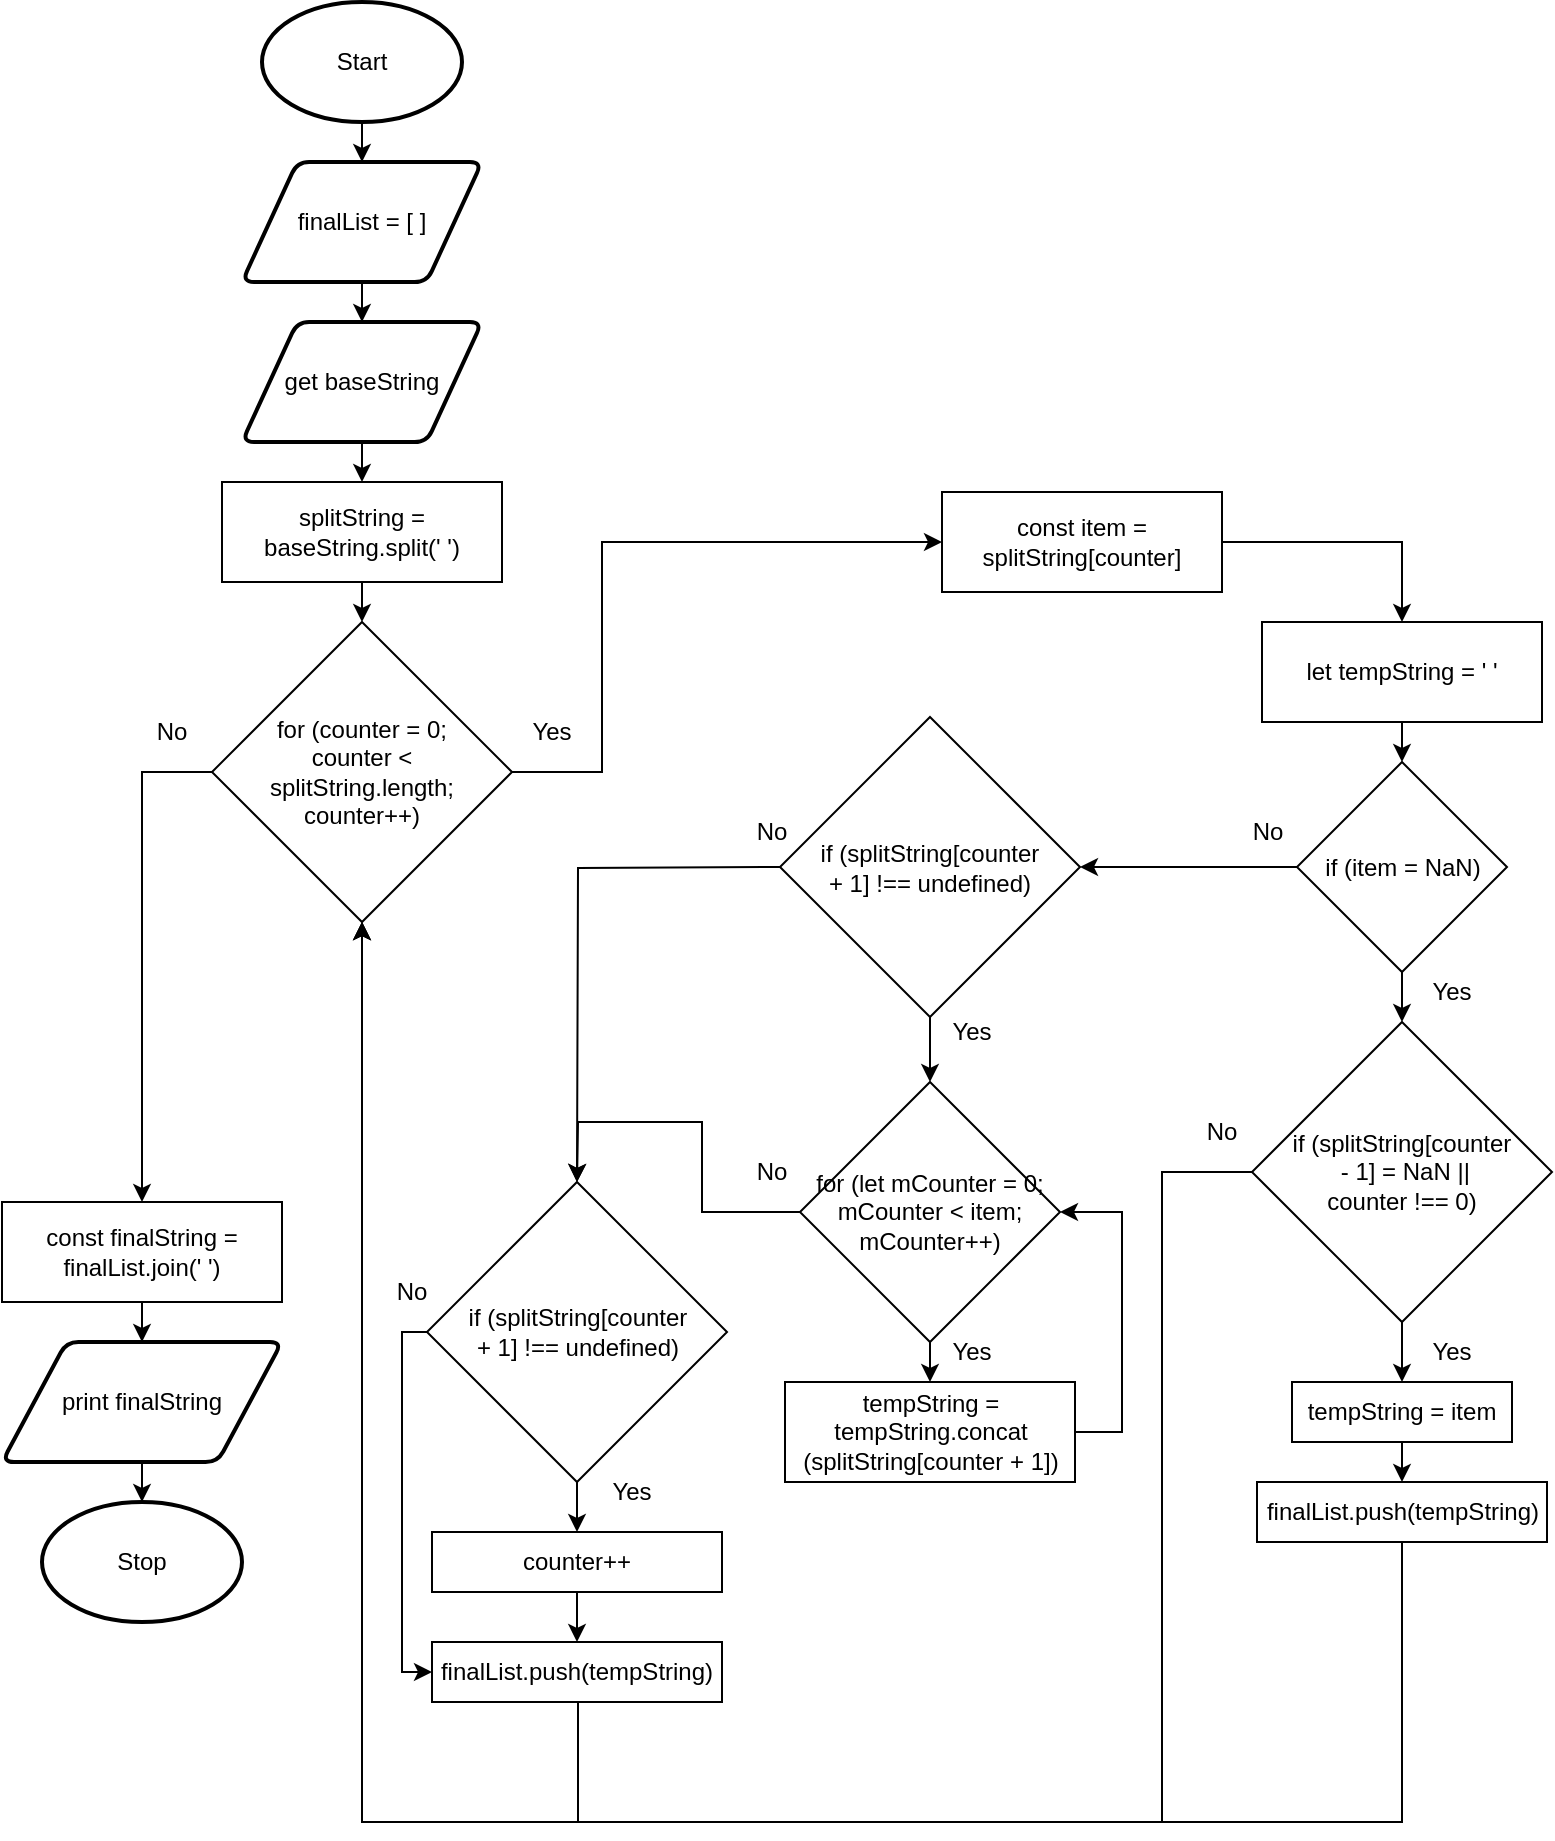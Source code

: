 <mxfile>
    <diagram id="q7JZCSy0gCoaakLFXjkL" name="Page-1">
        <mxGraphModel dx="1023" dy="683" grid="1" gridSize="10" guides="1" tooltips="1" connect="1" arrows="1" fold="1" page="1" pageScale="1" pageWidth="827" pageHeight="1169" math="0" shadow="0">
            <root>
                <mxCell id="0"/>
                <mxCell id="1" parent="0"/>
                <mxCell id="51" style="edgeStyle=none;html=1;exitX=0.5;exitY=1;exitDx=0;exitDy=0;exitPerimeter=0;entryX=0.5;entryY=0;entryDx=0;entryDy=0;" edge="1" parent="1" source="19" target="50">
                    <mxGeometry relative="1" as="geometry"/>
                </mxCell>
                <mxCell id="19" value="Start" style="strokeWidth=2;html=1;shape=mxgraph.flowchart.start_1;whiteSpace=wrap;" parent="1" vertex="1">
                    <mxGeometry x="150" y="10" width="100" height="60" as="geometry"/>
                </mxCell>
                <mxCell id="54" style="edgeStyle=none;html=1;exitX=0.5;exitY=1;exitDx=0;exitDy=0;entryX=0.5;entryY=0;entryDx=0;entryDy=0;" edge="1" parent="1" source="21" target="29">
                    <mxGeometry relative="1" as="geometry"/>
                </mxCell>
                <mxCell id="21" value="get baseString" style="shape=parallelogram;html=1;strokeWidth=2;perimeter=parallelogramPerimeter;whiteSpace=wrap;rounded=1;arcSize=12;size=0.23;" parent="1" vertex="1">
                    <mxGeometry x="140" y="170" width="120" height="60" as="geometry"/>
                </mxCell>
                <mxCell id="22" value="Stop" style="strokeWidth=2;html=1;shape=mxgraph.flowchart.start_1;whiteSpace=wrap;" parent="1" vertex="1">
                    <mxGeometry x="40" y="760" width="100" height="60" as="geometry"/>
                </mxCell>
                <mxCell id="55" style="edgeStyle=none;html=1;exitX=0.5;exitY=1;exitDx=0;exitDy=0;entryX=0.5;entryY=0;entryDx=0;entryDy=0;" edge="1" parent="1" source="29" target="53">
                    <mxGeometry relative="1" as="geometry"/>
                </mxCell>
                <mxCell id="29" value="splitString = baseString.split(' ')" style="rounded=0;whiteSpace=wrap;html=1;" parent="1" vertex="1">
                    <mxGeometry x="130" y="250" width="140" height="50" as="geometry"/>
                </mxCell>
                <mxCell id="66" style="edgeStyle=none;rounded=0;html=1;exitX=0.5;exitY=1;exitDx=0;exitDy=0;entryX=0.5;entryY=0;entryDx=0;entryDy=0;entryPerimeter=0;" edge="1" parent="1" source="31" target="22">
                    <mxGeometry relative="1" as="geometry"/>
                </mxCell>
                <mxCell id="31" value="print finalString" style="shape=parallelogram;html=1;strokeWidth=2;perimeter=parallelogramPerimeter;whiteSpace=wrap;rounded=1;arcSize=12;size=0.23;" parent="1" vertex="1">
                    <mxGeometry x="20" y="680" width="140" height="60" as="geometry"/>
                </mxCell>
                <mxCell id="52" style="edgeStyle=none;html=1;exitX=0.5;exitY=1;exitDx=0;exitDy=0;entryX=0.5;entryY=0;entryDx=0;entryDy=0;" edge="1" parent="1" source="50" target="21">
                    <mxGeometry relative="1" as="geometry"/>
                </mxCell>
                <mxCell id="50" value="finalList = [ ]" style="shape=parallelogram;html=1;strokeWidth=2;perimeter=parallelogramPerimeter;whiteSpace=wrap;rounded=1;arcSize=12;size=0.23;" vertex="1" parent="1">
                    <mxGeometry x="140" y="90" width="120" height="60" as="geometry"/>
                </mxCell>
                <mxCell id="59" style="edgeStyle=none;rounded=0;html=1;exitX=1;exitY=0.5;exitDx=0;exitDy=0;entryX=0;entryY=0.5;entryDx=0;entryDy=0;" edge="1" parent="1" source="53" target="60">
                    <mxGeometry relative="1" as="geometry">
                        <mxPoint x="320" y="395" as="targetPoint"/>
                        <Array as="points">
                            <mxPoint x="320" y="395"/>
                            <mxPoint x="320" y="280"/>
                        </Array>
                    </mxGeometry>
                </mxCell>
                <mxCell id="64" style="edgeStyle=none;rounded=0;html=1;exitX=0;exitY=0.5;exitDx=0;exitDy=0;entryX=0.5;entryY=0;entryDx=0;entryDy=0;" edge="1" parent="1" source="53" target="63">
                    <mxGeometry relative="1" as="geometry">
                        <Array as="points">
                            <mxPoint x="90" y="395"/>
                        </Array>
                    </mxGeometry>
                </mxCell>
                <mxCell id="53" value="for (counter = 0; &lt;br&gt;counter &amp;lt; &lt;br&gt;splitString.length; counter++)" style="rhombus;whiteSpace=wrap;html=1;" vertex="1" parent="1">
                    <mxGeometry x="125" y="320" width="150" height="150" as="geometry"/>
                </mxCell>
                <mxCell id="57" value="No" style="text;html=1;strokeColor=none;fillColor=none;align=center;verticalAlign=middle;whiteSpace=wrap;rounded=0;" vertex="1" parent="1">
                    <mxGeometry x="90" y="360" width="30" height="30" as="geometry"/>
                </mxCell>
                <mxCell id="58" value="Yes" style="text;html=1;strokeColor=none;fillColor=none;align=center;verticalAlign=middle;whiteSpace=wrap;rounded=0;" vertex="1" parent="1">
                    <mxGeometry x="280" y="360" width="30" height="30" as="geometry"/>
                </mxCell>
                <mxCell id="61" style="edgeStyle=none;rounded=0;html=1;exitX=1;exitY=0.5;exitDx=0;exitDy=0;" edge="1" parent="1" source="60">
                    <mxGeometry relative="1" as="geometry">
                        <mxPoint x="720" y="320" as="targetPoint"/>
                        <Array as="points">
                            <mxPoint x="720" y="280"/>
                        </Array>
                    </mxGeometry>
                </mxCell>
                <mxCell id="60" value="const item = splitString[counter]" style="rounded=0;whiteSpace=wrap;html=1;" vertex="1" parent="1">
                    <mxGeometry x="490" y="255" width="140" height="50" as="geometry"/>
                </mxCell>
                <mxCell id="69" style="edgeStyle=none;rounded=0;html=1;exitX=0.5;exitY=1;exitDx=0;exitDy=0;entryX=0.5;entryY=0;entryDx=0;entryDy=0;" edge="1" parent="1" source="62" target="68">
                    <mxGeometry relative="1" as="geometry"/>
                </mxCell>
                <mxCell id="62" value="let tempString = ' '" style="rounded=0;whiteSpace=wrap;html=1;" vertex="1" parent="1">
                    <mxGeometry x="650" y="320" width="140" height="50" as="geometry"/>
                </mxCell>
                <mxCell id="65" style="edgeStyle=none;rounded=0;html=1;exitX=0.5;exitY=1;exitDx=0;exitDy=0;entryX=0.5;entryY=0;entryDx=0;entryDy=0;" edge="1" parent="1" source="63" target="31">
                    <mxGeometry relative="1" as="geometry"/>
                </mxCell>
                <mxCell id="63" value="const finalString = finalList.join(' ')" style="rounded=0;whiteSpace=wrap;html=1;" vertex="1" parent="1">
                    <mxGeometry x="20" y="610" width="140" height="50" as="geometry"/>
                </mxCell>
                <mxCell id="70" style="edgeStyle=none;rounded=0;html=1;exitX=0.5;exitY=1;exitDx=0;exitDy=0;entryX=0.5;entryY=0;entryDx=0;entryDy=0;" edge="1" parent="1" source="68" target="74">
                    <mxGeometry relative="1" as="geometry">
                        <mxPoint x="720" y="520" as="targetPoint"/>
                    </mxGeometry>
                </mxCell>
                <mxCell id="72" style="edgeStyle=none;rounded=0;html=1;exitX=0;exitY=0.5;exitDx=0;exitDy=0;entryX=1;entryY=0.5;entryDx=0;entryDy=0;" edge="1" parent="1" source="68" target="75">
                    <mxGeometry relative="1" as="geometry">
                        <mxPoint x="570" y="443" as="targetPoint"/>
                    </mxGeometry>
                </mxCell>
                <mxCell id="68" value="if (item = NaN)" style="rhombus;whiteSpace=wrap;html=1;" vertex="1" parent="1">
                    <mxGeometry x="667.5" y="390" width="105" height="105" as="geometry"/>
                </mxCell>
                <mxCell id="71" value="Yes" style="text;html=1;strokeColor=none;fillColor=none;align=center;verticalAlign=middle;whiteSpace=wrap;rounded=0;" vertex="1" parent="1">
                    <mxGeometry x="730" y="490" width="30" height="30" as="geometry"/>
                </mxCell>
                <mxCell id="73" value="No" style="text;html=1;strokeColor=none;fillColor=none;align=center;verticalAlign=middle;whiteSpace=wrap;rounded=0;" vertex="1" parent="1">
                    <mxGeometry x="637.5" y="410" width="30" height="30" as="geometry"/>
                </mxCell>
                <mxCell id="76" style="edgeStyle=none;rounded=0;html=1;exitX=0;exitY=0.5;exitDx=0;exitDy=0;entryX=0.5;entryY=1;entryDx=0;entryDy=0;" edge="1" parent="1" source="74" target="53">
                    <mxGeometry relative="1" as="geometry">
                        <Array as="points">
                            <mxPoint x="600" y="595"/>
                            <mxPoint x="600" y="690"/>
                            <mxPoint x="600" y="920"/>
                            <mxPoint x="200" y="920"/>
                        </Array>
                    </mxGeometry>
                </mxCell>
                <mxCell id="80" style="edgeStyle=none;rounded=0;html=1;exitX=0.5;exitY=1;exitDx=0;exitDy=0;entryX=0.5;entryY=0;entryDx=0;entryDy=0;" edge="1" parent="1" source="74" target="79">
                    <mxGeometry relative="1" as="geometry"/>
                </mxCell>
                <mxCell id="74" value="if (splitString[counter&lt;br&gt;&amp;nbsp;- 1] = NaN || &lt;br&gt;counter !== 0)" style="rhombus;whiteSpace=wrap;html=1;" vertex="1" parent="1">
                    <mxGeometry x="645" y="520" width="150" height="150" as="geometry"/>
                </mxCell>
                <mxCell id="84" style="edgeStyle=none;rounded=0;html=1;exitX=0.5;exitY=1;exitDx=0;exitDy=0;" edge="1" parent="1" source="75">
                    <mxGeometry relative="1" as="geometry">
                        <mxPoint x="484" y="550" as="targetPoint"/>
                    </mxGeometry>
                </mxCell>
                <mxCell id="87" style="edgeStyle=none;rounded=0;html=1;exitX=0;exitY=0.5;exitDx=0;exitDy=0;entryX=0.5;entryY=0;entryDx=0;entryDy=0;" edge="1" parent="1" source="75" target="85">
                    <mxGeometry relative="1" as="geometry">
                        <Array as="points">
                            <mxPoint x="308" y="443"/>
                        </Array>
                    </mxGeometry>
                </mxCell>
                <mxCell id="75" value="if (splitString[counter &lt;br&gt;+ 1] !== undefined)" style="rhombus;whiteSpace=wrap;html=1;" vertex="1" parent="1">
                    <mxGeometry x="409" y="367.5" width="150" height="150" as="geometry"/>
                </mxCell>
                <mxCell id="77" value="No" style="text;html=1;strokeColor=none;fillColor=none;align=center;verticalAlign=middle;whiteSpace=wrap;rounded=0;" vertex="1" parent="1">
                    <mxGeometry x="615" y="560" width="30" height="30" as="geometry"/>
                </mxCell>
                <mxCell id="78" value="Yes" style="text;html=1;strokeColor=none;fillColor=none;align=center;verticalAlign=middle;whiteSpace=wrap;rounded=0;" vertex="1" parent="1">
                    <mxGeometry x="730" y="670" width="30" height="30" as="geometry"/>
                </mxCell>
                <mxCell id="82" style="edgeStyle=none;rounded=0;html=1;exitX=0.5;exitY=1;exitDx=0;exitDy=0;entryX=0.5;entryY=0;entryDx=0;entryDy=0;" edge="1" parent="1" source="79" target="81">
                    <mxGeometry relative="1" as="geometry"/>
                </mxCell>
                <mxCell id="79" value="tempString = item" style="rounded=0;whiteSpace=wrap;html=1;" vertex="1" parent="1">
                    <mxGeometry x="665" y="700" width="110" height="30" as="geometry"/>
                </mxCell>
                <mxCell id="83" style="edgeStyle=none;rounded=0;html=1;exitX=0.5;exitY=1;exitDx=0;exitDy=0;entryX=0.5;entryY=1;entryDx=0;entryDy=0;" edge="1" parent="1" source="81" target="53">
                    <mxGeometry relative="1" as="geometry">
                        <Array as="points">
                            <mxPoint x="720" y="920"/>
                            <mxPoint x="200" y="920"/>
                        </Array>
                    </mxGeometry>
                </mxCell>
                <mxCell id="81" value="finalList.push(tempString)" style="rounded=0;whiteSpace=wrap;html=1;" vertex="1" parent="1">
                    <mxGeometry x="647.5" y="750" width="145" height="30" as="geometry"/>
                </mxCell>
                <mxCell id="89" style="edgeStyle=none;rounded=0;html=1;exitX=0;exitY=0.5;exitDx=0;exitDy=0;entryX=0;entryY=0.5;entryDx=0;entryDy=0;" edge="1" parent="1" source="85" target="90">
                    <mxGeometry relative="1" as="geometry">
                        <mxPoint x="230.333" y="840" as="targetPoint"/>
                        <Array as="points">
                            <mxPoint x="220" y="675"/>
                            <mxPoint x="220" y="845"/>
                        </Array>
                    </mxGeometry>
                </mxCell>
                <mxCell id="94" style="edgeStyle=none;rounded=0;html=1;exitX=0.5;exitY=1;exitDx=0;exitDy=0;entryX=0.5;entryY=0;entryDx=0;entryDy=0;" edge="1" parent="1" source="85" target="93">
                    <mxGeometry relative="1" as="geometry"/>
                </mxCell>
                <mxCell id="85" value="if (splitString[counter &lt;br&gt;+ 1] !== undefined)" style="rhombus;whiteSpace=wrap;html=1;" vertex="1" parent="1">
                    <mxGeometry x="232.5" y="600" width="150" height="150" as="geometry"/>
                </mxCell>
                <mxCell id="86" value="No" style="text;html=1;strokeColor=none;fillColor=none;align=center;verticalAlign=middle;whiteSpace=wrap;rounded=0;" vertex="1" parent="1">
                    <mxGeometry x="390" y="410" width="30" height="30" as="geometry"/>
                </mxCell>
                <mxCell id="88" value="Yes" style="text;html=1;strokeColor=none;fillColor=none;align=center;verticalAlign=middle;whiteSpace=wrap;rounded=0;" vertex="1" parent="1">
                    <mxGeometry x="490" y="510" width="30" height="30" as="geometry"/>
                </mxCell>
                <mxCell id="92" style="edgeStyle=none;rounded=0;html=1;entryX=0.5;entryY=1;entryDx=0;entryDy=0;" edge="1" parent="1" target="53">
                    <mxGeometry relative="1" as="geometry">
                        <mxPoint x="308" y="860" as="sourcePoint"/>
                        <Array as="points">
                            <mxPoint x="308" y="920"/>
                            <mxPoint x="200" y="920"/>
                        </Array>
                    </mxGeometry>
                </mxCell>
                <mxCell id="90" value="finalList.push(tempString)" style="rounded=0;whiteSpace=wrap;html=1;" vertex="1" parent="1">
                    <mxGeometry x="235" y="830" width="145" height="30" as="geometry"/>
                </mxCell>
                <mxCell id="95" style="edgeStyle=none;rounded=0;html=1;exitX=0.5;exitY=1;exitDx=0;exitDy=0;entryX=0.5;entryY=0;entryDx=0;entryDy=0;" edge="1" parent="1" source="93" target="90">
                    <mxGeometry relative="1" as="geometry"/>
                </mxCell>
                <mxCell id="93" value="counter++" style="rounded=0;whiteSpace=wrap;html=1;" vertex="1" parent="1">
                    <mxGeometry x="235" y="775" width="145" height="30" as="geometry"/>
                </mxCell>
                <mxCell id="96" value="No" style="text;html=1;strokeColor=none;fillColor=none;align=center;verticalAlign=middle;whiteSpace=wrap;rounded=0;" vertex="1" parent="1">
                    <mxGeometry x="210" y="640" width="30" height="30" as="geometry"/>
                </mxCell>
                <mxCell id="97" value="Yes" style="text;html=1;strokeColor=none;fillColor=none;align=center;verticalAlign=middle;whiteSpace=wrap;rounded=0;" vertex="1" parent="1">
                    <mxGeometry x="320" y="740" width="30" height="30" as="geometry"/>
                </mxCell>
                <mxCell id="100" style="edgeStyle=none;rounded=0;html=1;exitX=0.5;exitY=1;exitDx=0;exitDy=0;entryX=0.5;entryY=0;entryDx=0;entryDy=0;" edge="1" parent="1" source="98" target="99">
                    <mxGeometry relative="1" as="geometry"/>
                </mxCell>
                <mxCell id="104" style="edgeStyle=none;rounded=0;html=1;exitX=0;exitY=0.5;exitDx=0;exitDy=0;entryX=0.5;entryY=0;entryDx=0;entryDy=0;" edge="1" parent="1" source="98" target="85">
                    <mxGeometry relative="1" as="geometry">
                        <Array as="points">
                            <mxPoint x="370" y="615"/>
                            <mxPoint x="370" y="570"/>
                            <mxPoint x="308" y="570"/>
                        </Array>
                    </mxGeometry>
                </mxCell>
                <mxCell id="98" value="for (let mCounter = 0; mCounter &amp;lt; item; mCounter++)" style="rhombus;whiteSpace=wrap;html=1;" vertex="1" parent="1">
                    <mxGeometry x="419" y="550" width="130" height="130" as="geometry"/>
                </mxCell>
                <mxCell id="101" style="edgeStyle=none;rounded=0;html=1;exitX=1;exitY=0.5;exitDx=0;exitDy=0;entryX=1;entryY=0.5;entryDx=0;entryDy=0;" edge="1" parent="1" source="99" target="98">
                    <mxGeometry relative="1" as="geometry">
                        <Array as="points">
                            <mxPoint x="580" y="725"/>
                            <mxPoint x="580" y="615"/>
                        </Array>
                    </mxGeometry>
                </mxCell>
                <mxCell id="99" value="tempString = tempString.concat&lt;br&gt;(splitString[counter + 1])" style="rounded=0;whiteSpace=wrap;html=1;" vertex="1" parent="1">
                    <mxGeometry x="411.5" y="700" width="145" height="50" as="geometry"/>
                </mxCell>
                <mxCell id="102" value="Yes" style="text;html=1;strokeColor=none;fillColor=none;align=center;verticalAlign=middle;whiteSpace=wrap;rounded=0;" vertex="1" parent="1">
                    <mxGeometry x="490" y="670" width="30" height="30" as="geometry"/>
                </mxCell>
                <mxCell id="103" value="No" style="text;html=1;strokeColor=none;fillColor=none;align=center;verticalAlign=middle;whiteSpace=wrap;rounded=0;" vertex="1" parent="1">
                    <mxGeometry x="390" y="580" width="30" height="30" as="geometry"/>
                </mxCell>
            </root>
        </mxGraphModel>
    </diagram>
</mxfile>